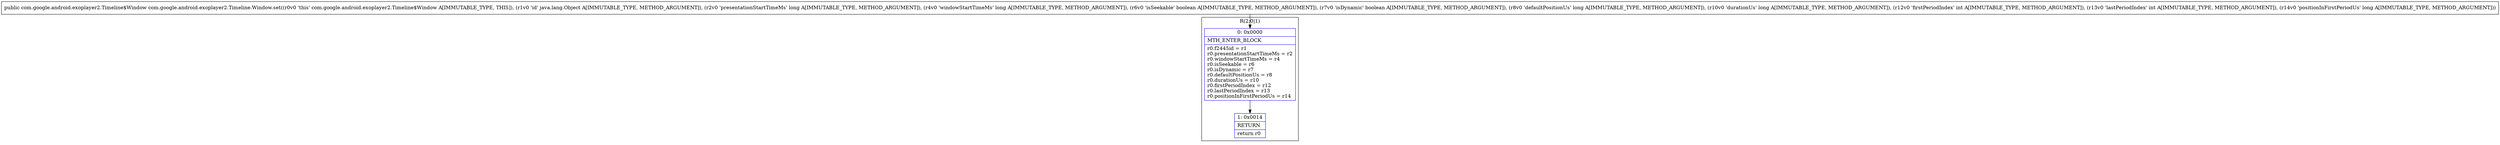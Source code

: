 digraph "CFG forcom.google.android.exoplayer2.Timeline.Window.set(Ljava\/lang\/Object;JJZZJJIIJ)Lcom\/google\/android\/exoplayer2\/Timeline$Window;" {
subgraph cluster_Region_1606077020 {
label = "R(2:0|1)";
node [shape=record,color=blue];
Node_0 [shape=record,label="{0\:\ 0x0000|MTH_ENTER_BLOCK\l|r0.f2445id = r1\lr0.presentationStartTimeMs = r2\lr0.windowStartTimeMs = r4\lr0.isSeekable = r6\lr0.isDynamic = r7\lr0.defaultPositionUs = r8\lr0.durationUs = r10\lr0.firstPeriodIndex = r12\lr0.lastPeriodIndex = r13\lr0.positionInFirstPeriodUs = r14\l}"];
Node_1 [shape=record,label="{1\:\ 0x0014|RETURN\l|return r0\l}"];
}
MethodNode[shape=record,label="{public com.google.android.exoplayer2.Timeline$Window com.google.android.exoplayer2.Timeline.Window.set((r0v0 'this' com.google.android.exoplayer2.Timeline$Window A[IMMUTABLE_TYPE, THIS]), (r1v0 'id' java.lang.Object A[IMMUTABLE_TYPE, METHOD_ARGUMENT]), (r2v0 'presentationStartTimeMs' long A[IMMUTABLE_TYPE, METHOD_ARGUMENT]), (r4v0 'windowStartTimeMs' long A[IMMUTABLE_TYPE, METHOD_ARGUMENT]), (r6v0 'isSeekable' boolean A[IMMUTABLE_TYPE, METHOD_ARGUMENT]), (r7v0 'isDynamic' boolean A[IMMUTABLE_TYPE, METHOD_ARGUMENT]), (r8v0 'defaultPositionUs' long A[IMMUTABLE_TYPE, METHOD_ARGUMENT]), (r10v0 'durationUs' long A[IMMUTABLE_TYPE, METHOD_ARGUMENT]), (r12v0 'firstPeriodIndex' int A[IMMUTABLE_TYPE, METHOD_ARGUMENT]), (r13v0 'lastPeriodIndex' int A[IMMUTABLE_TYPE, METHOD_ARGUMENT]), (r14v0 'positionInFirstPeriodUs' long A[IMMUTABLE_TYPE, METHOD_ARGUMENT])) }"];
MethodNode -> Node_0;
Node_0 -> Node_1;
}


